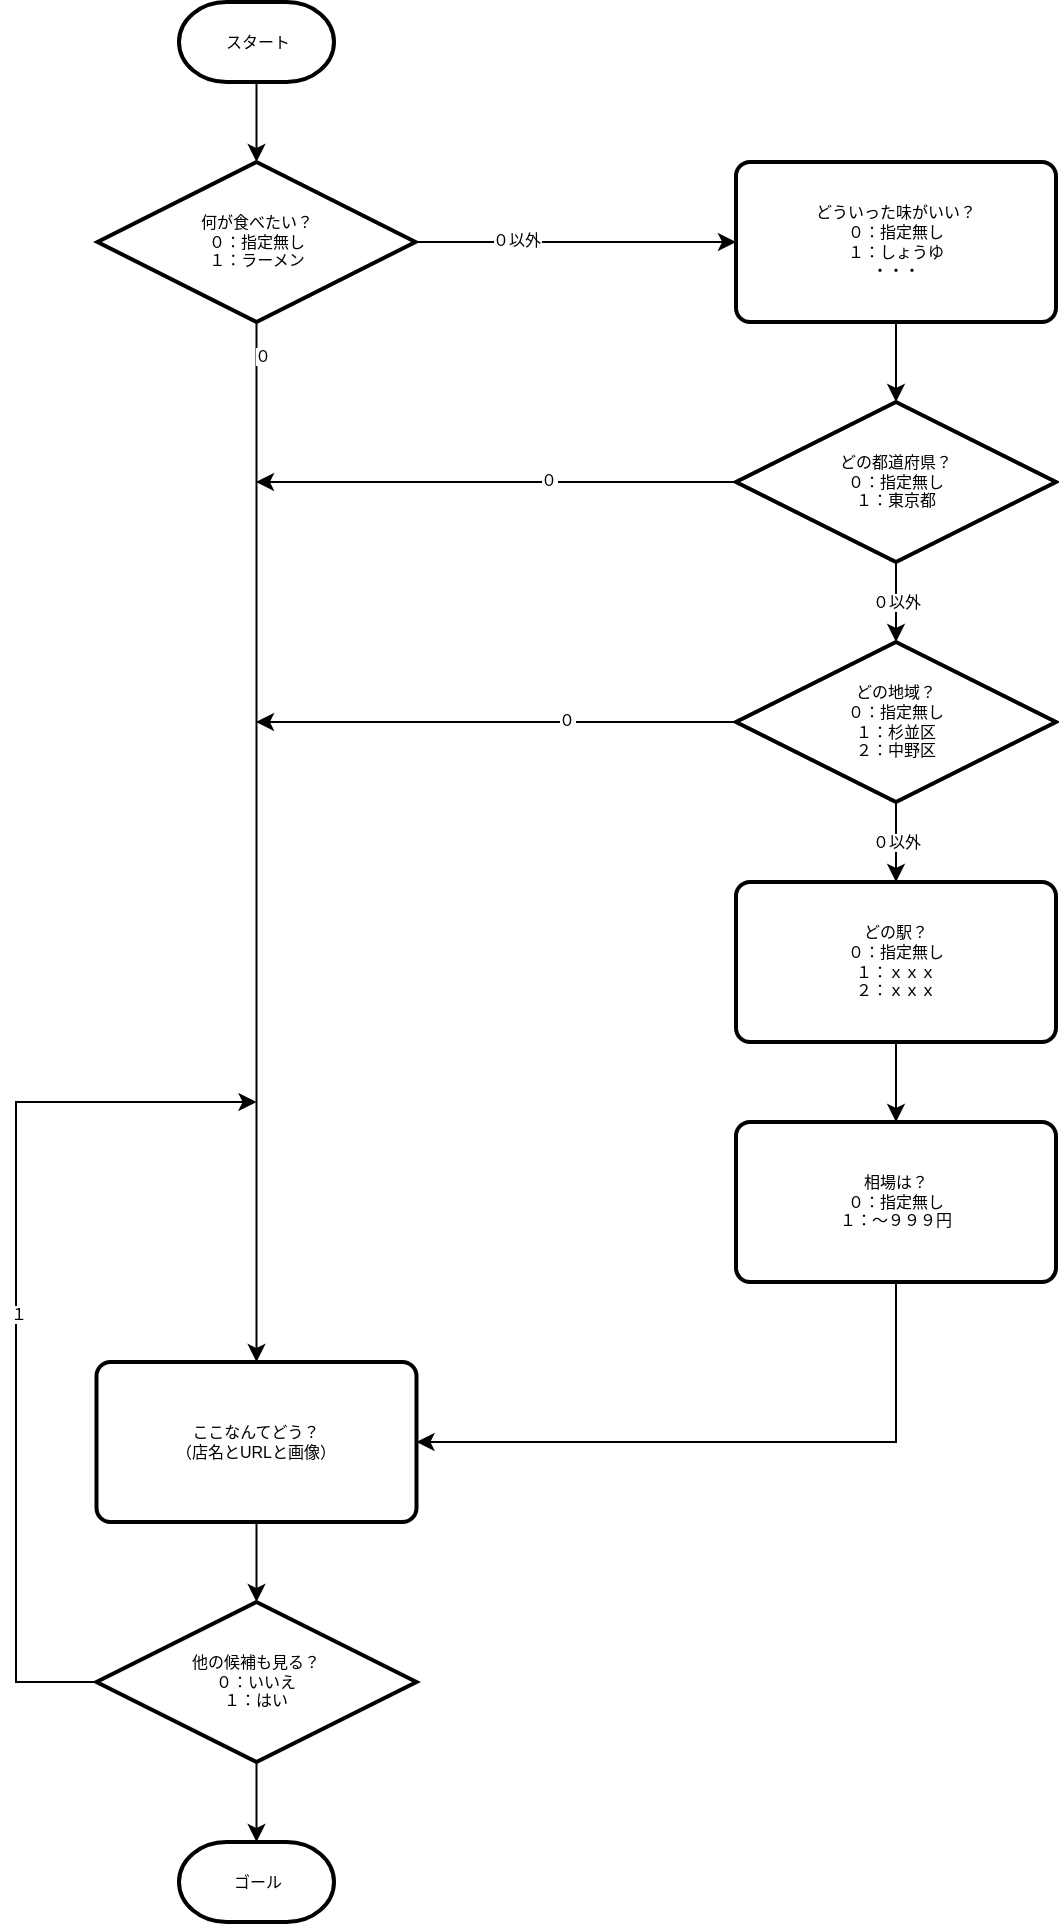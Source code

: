 <mxfile version="13.0.9">
    <diagram id="6hGFLwfOUW9BJ-s0fimq" name="Page-1">
        <mxGraphModel dx="2304" dy="714" grid="1" gridSize="10" guides="1" tooltips="1" connect="1" arrows="1" fold="1" page="1" pageScale="1" pageWidth="1600" pageHeight="1200" math="0" shadow="0">
            <root>
                <mxCell id="0"/>
                <mxCell id="1" parent="0"/>
                <mxCell id="12" style="edgeStyle=orthogonalEdgeStyle;rounded=0;orthogonalLoop=1;jettySize=auto;html=1;entryX=0.5;entryY=0;entryDx=0;entryDy=0;entryPerimeter=0;" edge="1" parent="1" source="3" target="4">
                    <mxGeometry relative="1" as="geometry"/>
                </mxCell>
                <mxCell id="3" value="スタート" style="strokeWidth=2;html=1;shape=mxgraph.flowchart.terminator;whiteSpace=wrap;fontSize=8;" vertex="1" parent="1">
                    <mxGeometry x="81.5" y="40" width="77.5" height="40" as="geometry"/>
                </mxCell>
                <mxCell id="7" style="edgeStyle=orthogonalEdgeStyle;rounded=0;orthogonalLoop=1;jettySize=auto;html=1;entryX=0;entryY=0.5;entryDx=0;entryDy=0;" edge="1" parent="1" source="4" target="6">
                    <mxGeometry relative="1" as="geometry"/>
                </mxCell>
                <mxCell id="46" value="０以外" style="edgeLabel;html=1;align=center;verticalAlign=middle;resizable=0;points=[];fontSize=8;" vertex="1" connectable="0" parent="7">
                    <mxGeometry x="-0.381" y="1" relative="1" as="geometry">
                        <mxPoint as="offset"/>
                    </mxGeometry>
                </mxCell>
                <mxCell id="38" style="edgeStyle=orthogonalEdgeStyle;rounded=0;orthogonalLoop=1;jettySize=auto;html=1;fontSize=8;" edge="1" parent="1" source="4" target="37">
                    <mxGeometry relative="1" as="geometry"/>
                </mxCell>
                <mxCell id="45" value="０" style="edgeLabel;html=1;align=center;verticalAlign=middle;resizable=0;points=[];fontSize=8;" vertex="1" connectable="0" parent="38">
                    <mxGeometry x="-0.935" y="2" relative="1" as="geometry">
                        <mxPoint as="offset"/>
                    </mxGeometry>
                </mxCell>
                <mxCell id="4" value="何が食べたい？&lt;br style=&quot;font-size: 8px;&quot;&gt;０：指定無し&lt;br style=&quot;font-size: 8px;&quot;&gt;１：ラーメン" style="strokeWidth=2;html=1;shape=mxgraph.flowchart.decision;whiteSpace=wrap;fontSize=8;" vertex="1" parent="1">
                    <mxGeometry x="40.75" y="120" width="159" height="80" as="geometry"/>
                </mxCell>
                <mxCell id="19" value="０以外" style="edgeStyle=orthogonalEdgeStyle;rounded=0;orthogonalLoop=1;jettySize=auto;html=1;exitX=0.5;exitY=1;exitDx=0;exitDy=0;exitPerimeter=0;entryX=0.5;entryY=0;entryDx=0;entryDy=0;entryPerimeter=0;fontSize=8;" edge="1" parent="1" source="5" target="8">
                    <mxGeometry relative="1" as="geometry"/>
                </mxCell>
                <mxCell id="40" style="edgeStyle=orthogonalEdgeStyle;rounded=0;orthogonalLoop=1;jettySize=auto;html=1;fontSize=8;" edge="1" parent="1" source="5">
                    <mxGeometry relative="1" as="geometry">
                        <mxPoint x="120" y="280" as="targetPoint"/>
                    </mxGeometry>
                </mxCell>
                <mxCell id="43" value="０" style="edgeLabel;html=1;align=center;verticalAlign=middle;resizable=0;points=[];fontSize=8;" vertex="1" connectable="0" parent="40">
                    <mxGeometry x="-0.219" y="-1" relative="1" as="geometry">
                        <mxPoint as="offset"/>
                    </mxGeometry>
                </mxCell>
                <mxCell id="5" value="どの都道府県？&lt;br style=&quot;font-size: 8px;&quot;&gt;０：指定無し&lt;br style=&quot;font-size: 8px;&quot;&gt;１：東京都" style="strokeWidth=2;html=1;shape=mxgraph.flowchart.decision;whiteSpace=wrap;fontSize=8;" vertex="1" parent="1">
                    <mxGeometry x="360" y="240" width="160" height="80" as="geometry"/>
                </mxCell>
                <mxCell id="32" style="edgeStyle=orthogonalEdgeStyle;rounded=0;orthogonalLoop=1;jettySize=auto;html=1;fontSize=8;" edge="1" parent="1" source="6" target="5">
                    <mxGeometry relative="1" as="geometry"/>
                </mxCell>
                <mxCell id="6" value="どういった味がいい？&lt;br style=&quot;font-size: 8px;&quot;&gt;０：指定無し&lt;br style=&quot;font-size: 8px;&quot;&gt;１：しょうゆ&lt;br style=&quot;font-size: 8px;&quot;&gt;・・・" style="rounded=1;whiteSpace=wrap;html=1;absoluteArcSize=1;arcSize=14;strokeWidth=2;fontSize=8;" vertex="1" parent="1">
                    <mxGeometry x="360" y="120" width="160" height="80" as="geometry"/>
                </mxCell>
                <mxCell id="34" value="０以外" style="edgeStyle=orthogonalEdgeStyle;rounded=0;orthogonalLoop=1;jettySize=auto;html=1;fontSize=8;entryX=0.5;entryY=0;entryDx=0;entryDy=0;" edge="1" parent="1" source="8" target="36">
                    <mxGeometry relative="1" as="geometry">
                        <mxPoint x="440" y="480" as="targetPoint"/>
                    </mxGeometry>
                </mxCell>
                <mxCell id="41" style="edgeStyle=orthogonalEdgeStyle;rounded=0;orthogonalLoop=1;jettySize=auto;html=1;fontSize=8;" edge="1" parent="1" source="8">
                    <mxGeometry relative="1" as="geometry">
                        <mxPoint x="120" y="400" as="targetPoint"/>
                    </mxGeometry>
                </mxCell>
                <mxCell id="44" value="０" style="edgeLabel;html=1;align=center;verticalAlign=middle;resizable=0;points=[];fontSize=8;" vertex="1" connectable="0" parent="41">
                    <mxGeometry x="-0.294" y="-1" relative="1" as="geometry">
                        <mxPoint as="offset"/>
                    </mxGeometry>
                </mxCell>
                <mxCell id="8" value="どの地域？&lt;br style=&quot;font-size: 8px;&quot;&gt;０：指定無し&lt;br style=&quot;font-size: 8px;&quot;&gt;１：杉並区&lt;br style=&quot;font-size: 8px;&quot;&gt;２：中野区" style="strokeWidth=2;html=1;shape=mxgraph.flowchart.decision;whiteSpace=wrap;fontSize=8;" vertex="1" parent="1">
                    <mxGeometry x="360" y="360" width="160" height="80" as="geometry"/>
                </mxCell>
                <mxCell id="39" style="edgeStyle=orthogonalEdgeStyle;rounded=0;orthogonalLoop=1;jettySize=auto;html=1;entryX=1;entryY=0.5;entryDx=0;entryDy=0;fontSize=8;" edge="1" parent="1" source="20" target="37">
                    <mxGeometry relative="1" as="geometry">
                        <Array as="points">
                            <mxPoint x="440" y="760"/>
                        </Array>
                    </mxGeometry>
                </mxCell>
                <mxCell id="20" value="相場は？&lt;br style=&quot;font-size: 8px;&quot;&gt;０：指定無し&lt;br style=&quot;font-size: 8px;&quot;&gt;１：～９９９円" style="rounded=1;whiteSpace=wrap;html=1;absoluteArcSize=1;arcSize=14;strokeWidth=2;fontSize=8;" vertex="1" parent="1">
                    <mxGeometry x="360" y="600" width="160" height="80" as="geometry"/>
                </mxCell>
                <mxCell id="35" style="edgeStyle=orthogonalEdgeStyle;rounded=0;orthogonalLoop=1;jettySize=auto;html=1;entryX=0.5;entryY=0;entryDx=0;entryDy=0;fontSize=8;exitX=0.5;exitY=1;exitDx=0;exitDy=0;" edge="1" parent="1" source="36" target="20">
                    <mxGeometry relative="1" as="geometry">
                        <mxPoint x="440" y="560" as="sourcePoint"/>
                    </mxGeometry>
                </mxCell>
                <mxCell id="36" value="どの駅？&lt;br&gt;０：指定無し&lt;br&gt;１：ｘｘｘ&lt;br&gt;２：ｘｘｘ" style="rounded=1;whiteSpace=wrap;html=1;absoluteArcSize=1;arcSize=14;strokeWidth=2;fontSize=8;" vertex="1" parent="1">
                    <mxGeometry x="360" y="480" width="160" height="80" as="geometry"/>
                </mxCell>
                <mxCell id="48" style="edgeStyle=orthogonalEdgeStyle;rounded=0;orthogonalLoop=1;jettySize=auto;html=1;fontSize=8;" edge="1" parent="1" source="37" target="47">
                    <mxGeometry relative="1" as="geometry"/>
                </mxCell>
                <mxCell id="37" value="ここなんてどう？&lt;br&gt;（店名とURLと画像）" style="rounded=1;whiteSpace=wrap;html=1;absoluteArcSize=1;arcSize=14;strokeWidth=2;fontSize=8;" vertex="1" parent="1">
                    <mxGeometry x="40.25" y="720" width="160" height="80" as="geometry"/>
                </mxCell>
                <mxCell id="49" style="edgeStyle=orthogonalEdgeStyle;rounded=0;orthogonalLoop=1;jettySize=auto;html=1;fontSize=8;" edge="1" parent="1" source="47">
                    <mxGeometry relative="1" as="geometry">
                        <mxPoint x="120.25" y="590" as="targetPoint"/>
                        <Array as="points">
                            <mxPoint y="880"/>
                            <mxPoint y="590"/>
                        </Array>
                    </mxGeometry>
                </mxCell>
                <mxCell id="50" value="１" style="edgeLabel;html=1;align=center;verticalAlign=middle;resizable=0;points=[];fontSize=8;" vertex="1" connectable="0" parent="49">
                    <mxGeometry x="-0.002" y="-1" relative="1" as="geometry">
                        <mxPoint as="offset"/>
                    </mxGeometry>
                </mxCell>
                <mxCell id="55" style="edgeStyle=orthogonalEdgeStyle;rounded=0;orthogonalLoop=1;jettySize=auto;html=1;entryX=0.5;entryY=0;entryDx=0;entryDy=0;entryPerimeter=0;fontSize=8;" edge="1" parent="1" source="47" target="51">
                    <mxGeometry relative="1" as="geometry"/>
                </mxCell>
                <mxCell id="47" value="他の候補も見る？&lt;br&gt;０：いいえ&lt;br&gt;１：はい" style="strokeWidth=2;html=1;shape=mxgraph.flowchart.decision;whiteSpace=wrap;fontSize=8;" vertex="1" parent="1">
                    <mxGeometry x="40.25" y="840" width="160" height="80" as="geometry"/>
                </mxCell>
                <mxCell id="51" value="ゴール" style="strokeWidth=2;html=1;shape=mxgraph.flowchart.terminator;whiteSpace=wrap;fontSize=8;" vertex="1" parent="1">
                    <mxGeometry x="81.5" y="960" width="77.5" height="40" as="geometry"/>
                </mxCell>
            </root>
        </mxGraphModel>
    </diagram>
</mxfile>